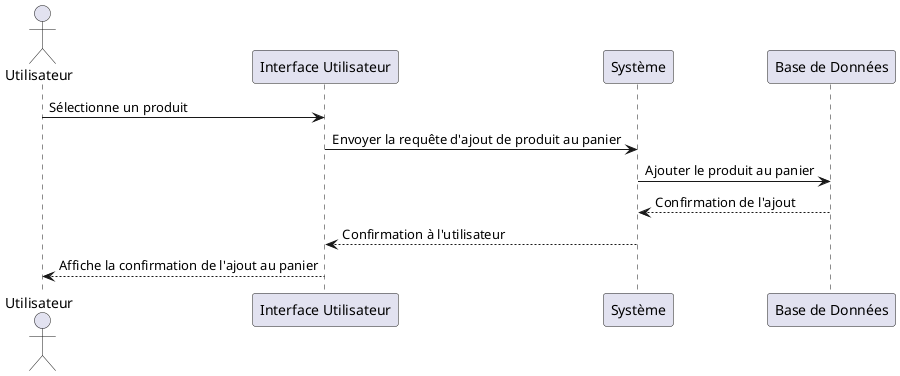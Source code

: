 @startuml
actor Utilisateur

participant "Interface Utilisateur" as UI
participant "Système" as System
participant "Base de Données" as DB

Utilisateur -> UI: Sélectionne un produit
UI -> System: Envoyer la requête d'ajout de produit au panier
System -> DB: Ajouter le produit au panier
DB --> System: Confirmation de l'ajout
System --> UI: Confirmation à l'utilisateur
UI --> Utilisateur: Affiche la confirmation de l'ajout au panier
@enduml